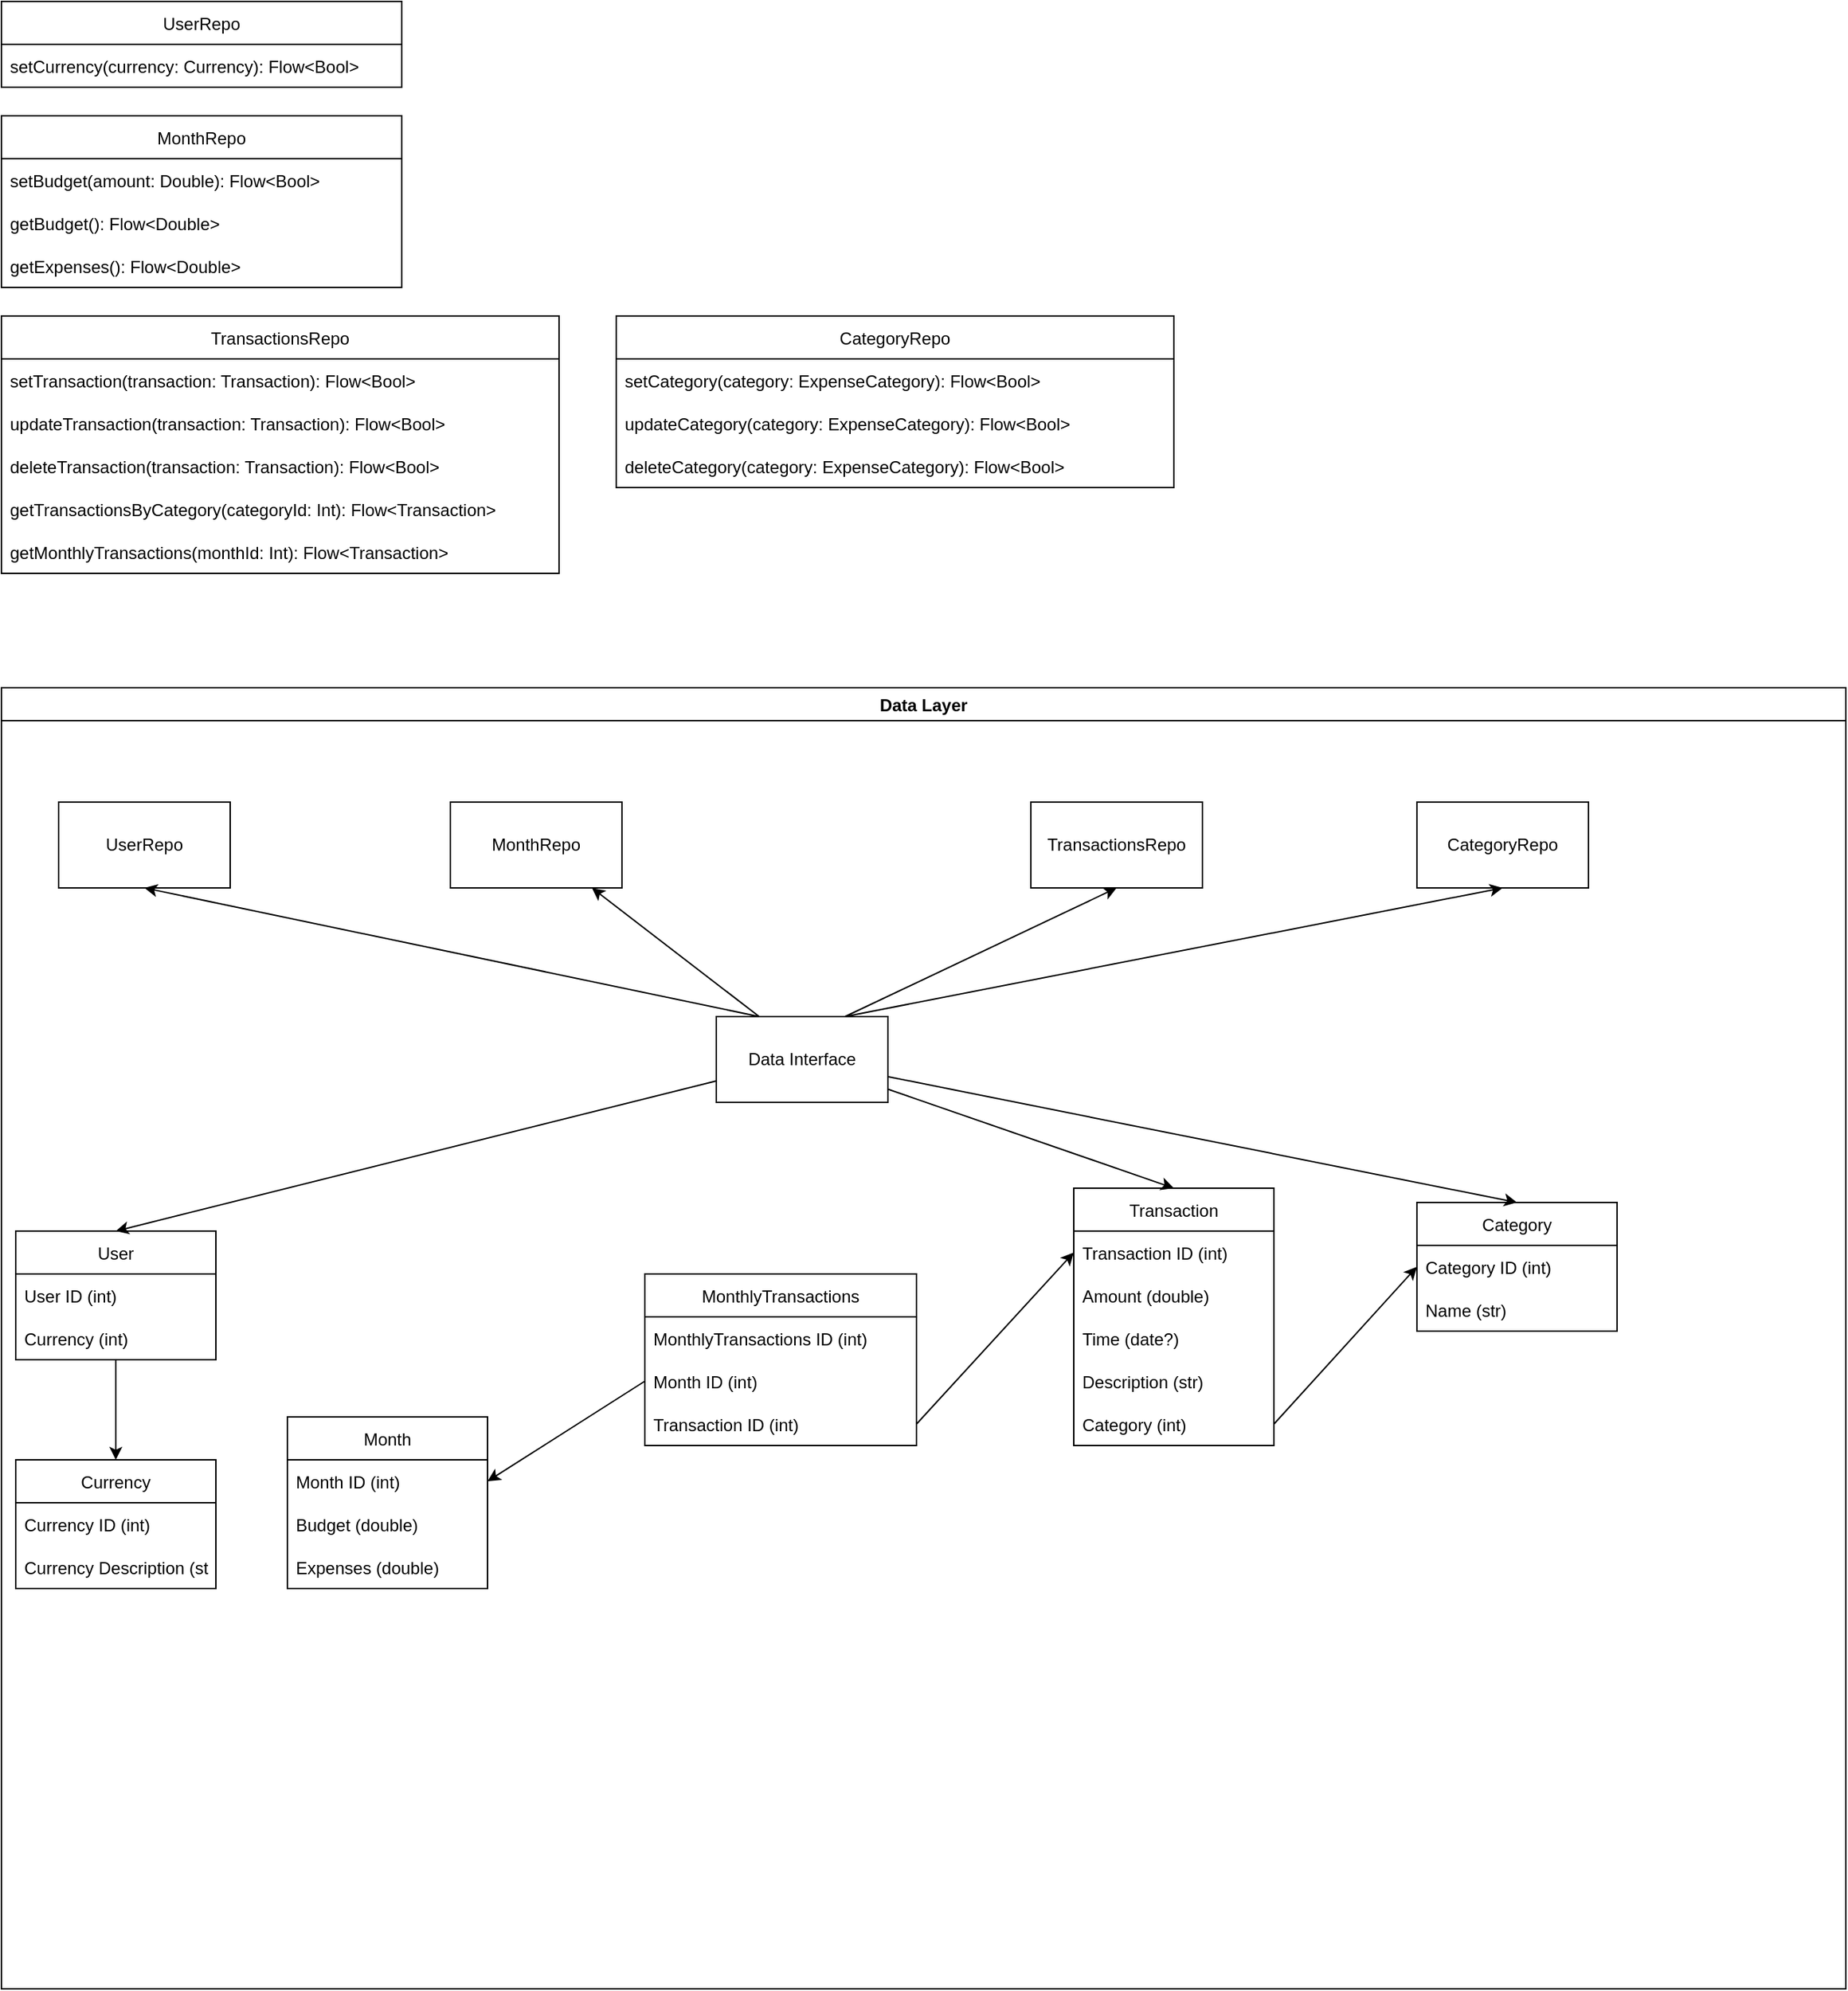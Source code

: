 <mxfile>
    <diagram id="smI3_ky33H4-qKl1_FYn" name="Page-1">
        <mxGraphModel dx="1118" dy="828" grid="1" gridSize="10" guides="1" tooltips="1" connect="1" arrows="1" fold="1" page="1" pageScale="1" pageWidth="827" pageHeight="1169" math="0" shadow="0">
            <root>
                <mxCell id="0"/>
                <mxCell id="1" parent="0"/>
                <mxCell id="36" value="Data Layer" style="swimlane;" vertex="1" parent="1">
                    <mxGeometry x="40" y="520" width="1290" height="910" as="geometry">
                        <mxRectangle x="20" y="320" width="130" height="23" as="alternateBounds"/>
                    </mxGeometry>
                </mxCell>
                <mxCell id="52" value="Month" style="swimlane;fontStyle=0;childLayout=stackLayout;horizontal=1;startSize=30;horizontalStack=0;resizeParent=1;resizeParentMax=0;resizeLast=0;collapsible=1;marginBottom=0;" vertex="1" parent="36">
                    <mxGeometry x="200" y="510" width="140" height="120" as="geometry"/>
                </mxCell>
                <mxCell id="53" value="Month ID (int)" style="text;strokeColor=none;fillColor=none;align=left;verticalAlign=middle;spacingLeft=4;spacingRight=4;overflow=hidden;points=[[0,0.5],[1,0.5]];portConstraint=eastwest;rotatable=0;" vertex="1" parent="52">
                    <mxGeometry y="30" width="140" height="30" as="geometry"/>
                </mxCell>
                <mxCell id="54" value="Budget (double)" style="text;strokeColor=none;fillColor=none;align=left;verticalAlign=middle;spacingLeft=4;spacingRight=4;overflow=hidden;points=[[0,0.5],[1,0.5]];portConstraint=eastwest;rotatable=0;" vertex="1" parent="52">
                    <mxGeometry y="60" width="140" height="30" as="geometry"/>
                </mxCell>
                <mxCell id="55" value="Expenses (double)" style="text;strokeColor=none;fillColor=none;align=left;verticalAlign=middle;spacingLeft=4;spacingRight=4;overflow=hidden;points=[[0,0.5],[1,0.5]];portConstraint=eastwest;rotatable=0;" vertex="1" parent="52">
                    <mxGeometry y="90" width="140" height="30" as="geometry"/>
                </mxCell>
                <mxCell id="2" value="UserRepo" style="rounded=0;whiteSpace=wrap;html=1;" vertex="1" parent="36">
                    <mxGeometry x="40" y="80" width="120" height="60" as="geometry"/>
                </mxCell>
                <mxCell id="5" value="User" style="swimlane;fontStyle=0;childLayout=stackLayout;horizontal=1;startSize=30;horizontalStack=0;resizeParent=1;resizeParentMax=0;resizeLast=0;collapsible=1;marginBottom=0;" vertex="1" parent="36">
                    <mxGeometry x="10" y="380" width="140" height="90" as="geometry"/>
                </mxCell>
                <mxCell id="6" value="User ID (int)" style="text;strokeColor=none;fillColor=none;align=left;verticalAlign=middle;spacingLeft=4;spacingRight=4;overflow=hidden;points=[[0,0.5],[1,0.5]];portConstraint=eastwest;rotatable=0;" vertex="1" parent="5">
                    <mxGeometry y="30" width="140" height="30" as="geometry"/>
                </mxCell>
                <mxCell id="10" value="Currency (int)" style="text;strokeColor=none;fillColor=none;align=left;verticalAlign=middle;spacingLeft=4;spacingRight=4;overflow=hidden;points=[[0,0.5],[1,0.5]];portConstraint=eastwest;rotatable=0;" vertex="1" parent="5">
                    <mxGeometry y="60" width="140" height="30" as="geometry"/>
                </mxCell>
                <mxCell id="11" style="edgeStyle=none;html=1;" edge="1" parent="36" source="10" target="12">
                    <mxGeometry relative="1" as="geometry">
                        <mxPoint x="110" y="580" as="targetPoint"/>
                    </mxGeometry>
                </mxCell>
                <mxCell id="12" value="Currency" style="swimlane;fontStyle=0;childLayout=stackLayout;horizontal=1;startSize=30;horizontalStack=0;resizeParent=1;resizeParentMax=0;resizeLast=0;collapsible=1;marginBottom=0;" vertex="1" parent="36">
                    <mxGeometry x="10" y="540" width="140" height="90" as="geometry"/>
                </mxCell>
                <mxCell id="13" value="Currency ID (int)" style="text;strokeColor=none;fillColor=none;align=left;verticalAlign=middle;spacingLeft=4;spacingRight=4;overflow=hidden;points=[[0,0.5],[1,0.5]];portConstraint=eastwest;rotatable=0;" vertex="1" parent="12">
                    <mxGeometry y="30" width="140" height="30" as="geometry"/>
                </mxCell>
                <mxCell id="14" value="Currency Description (str)" style="text;strokeColor=none;fillColor=none;align=left;verticalAlign=middle;spacingLeft=4;spacingRight=4;overflow=hidden;points=[[0,0.5],[1,0.5]];portConstraint=eastwest;rotatable=0;" vertex="1" parent="12">
                    <mxGeometry y="60" width="140" height="30" as="geometry"/>
                </mxCell>
                <mxCell id="16" value="TransactionsRepo" style="rounded=0;whiteSpace=wrap;html=1;" vertex="1" parent="36">
                    <mxGeometry x="720" y="80" width="120" height="60" as="geometry"/>
                </mxCell>
                <mxCell id="17" value="Transaction" style="swimlane;fontStyle=0;childLayout=stackLayout;horizontal=1;startSize=30;horizontalStack=0;resizeParent=1;resizeParentMax=0;resizeLast=0;collapsible=1;marginBottom=0;" vertex="1" parent="36">
                    <mxGeometry x="750" y="350" width="140" height="180" as="geometry"/>
                </mxCell>
                <mxCell id="18" value="Transaction ID (int)" style="text;strokeColor=none;fillColor=none;align=left;verticalAlign=middle;spacingLeft=4;spacingRight=4;overflow=hidden;points=[[0,0.5],[1,0.5]];portConstraint=eastwest;rotatable=0;" vertex="1" parent="17">
                    <mxGeometry y="30" width="140" height="30" as="geometry"/>
                </mxCell>
                <mxCell id="21" value="Amount (double)" style="text;strokeColor=none;fillColor=none;align=left;verticalAlign=middle;spacingLeft=4;spacingRight=4;overflow=hidden;points=[[0,0.5],[1,0.5]];portConstraint=eastwest;rotatable=0;" vertex="1" parent="17">
                    <mxGeometry y="60" width="140" height="30" as="geometry"/>
                </mxCell>
                <mxCell id="19" value="Time (date?)" style="text;strokeColor=none;fillColor=none;align=left;verticalAlign=middle;spacingLeft=4;spacingRight=4;overflow=hidden;points=[[0,0.5],[1,0.5]];portConstraint=eastwest;rotatable=0;" vertex="1" parent="17">
                    <mxGeometry y="90" width="140" height="30" as="geometry"/>
                </mxCell>
                <mxCell id="20" value="Description (str)" style="text;strokeColor=none;fillColor=none;align=left;verticalAlign=middle;spacingLeft=4;spacingRight=4;overflow=hidden;points=[[0,0.5],[1,0.5]];portConstraint=eastwest;rotatable=0;" vertex="1" parent="17">
                    <mxGeometry y="120" width="140" height="30" as="geometry"/>
                </mxCell>
                <mxCell id="22" value="Category (int)" style="text;strokeColor=none;fillColor=none;align=left;verticalAlign=middle;spacingLeft=4;spacingRight=4;overflow=hidden;points=[[0,0.5],[1,0.5]];portConstraint=eastwest;rotatable=0;" vertex="1" parent="17">
                    <mxGeometry y="150" width="140" height="30" as="geometry"/>
                </mxCell>
                <mxCell id="27" value="CategoryRepo" style="rounded=0;whiteSpace=wrap;html=1;" vertex="1" parent="36">
                    <mxGeometry x="990" y="80" width="120" height="60" as="geometry"/>
                </mxCell>
                <mxCell id="42" style="edgeStyle=none;html=1;entryX=0.5;entryY=0;entryDx=0;entryDy=0;" edge="1" parent="36" source="41" target="5">
                    <mxGeometry relative="1" as="geometry"/>
                </mxCell>
                <mxCell id="43" style="edgeStyle=none;html=1;entryX=0.5;entryY=0;entryDx=0;entryDy=0;" edge="1" parent="36" source="41" target="17">
                    <mxGeometry relative="1" as="geometry"/>
                </mxCell>
                <mxCell id="45" style="edgeStyle=none;html=1;exitX=0.75;exitY=0;exitDx=0;exitDy=0;entryX=0.5;entryY=1;entryDx=0;entryDy=0;" edge="1" parent="36" source="41" target="27">
                    <mxGeometry relative="1" as="geometry"/>
                </mxCell>
                <mxCell id="46" style="edgeStyle=none;html=1;entryX=0.5;entryY=1;entryDx=0;entryDy=0;exitX=0.75;exitY=0;exitDx=0;exitDy=0;" edge="1" parent="36" source="41" target="16">
                    <mxGeometry relative="1" as="geometry"/>
                </mxCell>
                <mxCell id="47" style="edgeStyle=none;html=1;exitX=0.25;exitY=0;exitDx=0;exitDy=0;entryX=0.5;entryY=1;entryDx=0;entryDy=0;" edge="1" parent="36" source="41" target="2">
                    <mxGeometry relative="1" as="geometry"/>
                </mxCell>
                <mxCell id="41" value="Data Interface" style="rounded=0;whiteSpace=wrap;html=1;" vertex="1" parent="36">
                    <mxGeometry x="500" y="230" width="120" height="60" as="geometry"/>
                </mxCell>
                <mxCell id="28" value="Category" style="swimlane;fontStyle=0;childLayout=stackLayout;horizontal=1;startSize=30;horizontalStack=0;resizeParent=1;resizeParentMax=0;resizeLast=0;collapsible=1;marginBottom=0;" vertex="1" parent="36">
                    <mxGeometry x="990" y="360" width="140" height="90" as="geometry"/>
                </mxCell>
                <mxCell id="29" value="Category ID (int)" style="text;strokeColor=none;fillColor=none;align=left;verticalAlign=middle;spacingLeft=4;spacingRight=4;overflow=hidden;points=[[0,0.5],[1,0.5]];portConstraint=eastwest;rotatable=0;" vertex="1" parent="28">
                    <mxGeometry y="30" width="140" height="30" as="geometry"/>
                </mxCell>
                <mxCell id="32" value="Name (str)" style="text;strokeColor=none;fillColor=none;align=left;verticalAlign=middle;spacingLeft=4;spacingRight=4;overflow=hidden;points=[[0,0.5],[1,0.5]];portConstraint=eastwest;rotatable=0;" vertex="1" parent="28">
                    <mxGeometry y="60" width="140" height="30" as="geometry"/>
                </mxCell>
                <mxCell id="34" style="edgeStyle=none;html=1;entryX=0;entryY=0.5;entryDx=0;entryDy=0;exitX=1;exitY=0.5;exitDx=0;exitDy=0;" edge="1" parent="36" source="22" target="29">
                    <mxGeometry relative="1" as="geometry"/>
                </mxCell>
                <mxCell id="44" style="edgeStyle=none;html=1;entryX=0.5;entryY=0;entryDx=0;entryDy=0;" edge="1" parent="36" source="41" target="28">
                    <mxGeometry relative="1" as="geometry"/>
                </mxCell>
                <mxCell id="56" value="MonthlyTransactions" style="swimlane;fontStyle=0;childLayout=stackLayout;horizontal=1;startSize=30;horizontalStack=0;resizeParent=1;resizeParentMax=0;resizeLast=0;collapsible=1;marginBottom=0;" vertex="1" parent="36">
                    <mxGeometry x="450" y="410" width="190" height="120" as="geometry"/>
                </mxCell>
                <mxCell id="57" value="MonthlyTransactions ID (int)" style="text;strokeColor=none;fillColor=none;align=left;verticalAlign=middle;spacingLeft=4;spacingRight=4;overflow=hidden;points=[[0,0.5],[1,0.5]];portConstraint=eastwest;rotatable=0;" vertex="1" parent="56">
                    <mxGeometry y="30" width="190" height="30" as="geometry"/>
                </mxCell>
                <mxCell id="58" value="Month ID (int)" style="text;strokeColor=none;fillColor=none;align=left;verticalAlign=middle;spacingLeft=4;spacingRight=4;overflow=hidden;points=[[0,0.5],[1,0.5]];portConstraint=eastwest;rotatable=0;" vertex="1" parent="56">
                    <mxGeometry y="60" width="190" height="30" as="geometry"/>
                </mxCell>
                <mxCell id="59" value="Transaction ID (int)" style="text;strokeColor=none;fillColor=none;align=left;verticalAlign=middle;spacingLeft=4;spacingRight=4;overflow=hidden;points=[[0,0.5],[1,0.5]];portConstraint=eastwest;rotatable=0;" vertex="1" parent="56">
                    <mxGeometry y="90" width="190" height="30" as="geometry"/>
                </mxCell>
                <mxCell id="60" style="edgeStyle=none;html=1;entryX=0;entryY=0.5;entryDx=0;entryDy=0;exitX=1;exitY=0.5;exitDx=0;exitDy=0;" edge="1" parent="36" source="59" target="18">
                    <mxGeometry relative="1" as="geometry"/>
                </mxCell>
                <mxCell id="61" style="edgeStyle=none;html=1;exitX=0;exitY=0.5;exitDx=0;exitDy=0;entryX=1;entryY=0.5;entryDx=0;entryDy=0;" edge="1" parent="36" source="58" target="53">
                    <mxGeometry relative="1" as="geometry"/>
                </mxCell>
                <mxCell id="63" value="MonthRepo" style="rounded=0;whiteSpace=wrap;html=1;" vertex="1" parent="36">
                    <mxGeometry x="314" y="80" width="120" height="60" as="geometry"/>
                </mxCell>
                <mxCell id="62" style="edgeStyle=none;html=1;exitX=0.25;exitY=0;exitDx=0;exitDy=0;" edge="1" parent="36" source="41" target="63">
                    <mxGeometry relative="1" as="geometry">
                        <mxPoint x="400" y="140" as="targetPoint"/>
                    </mxGeometry>
                </mxCell>
                <mxCell id="48" value="UserRepo" style="swimlane;fontStyle=0;childLayout=stackLayout;horizontal=1;startSize=30;horizontalStack=0;resizeParent=1;resizeParentMax=0;resizeLast=0;collapsible=1;marginBottom=0;" vertex="1" parent="1">
                    <mxGeometry x="40" y="40" width="280" height="60" as="geometry"/>
                </mxCell>
                <mxCell id="50" value="setCurrency(currency: Currency): Flow&lt;Bool&gt;" style="text;strokeColor=none;fillColor=none;align=left;verticalAlign=middle;spacingLeft=4;spacingRight=4;overflow=hidden;points=[[0,0.5],[1,0.5]];portConstraint=eastwest;rotatable=0;" vertex="1" parent="48">
                    <mxGeometry y="30" width="280" height="30" as="geometry"/>
                </mxCell>
                <mxCell id="65" value="MonthRepo" style="swimlane;fontStyle=0;childLayout=stackLayout;horizontal=1;startSize=30;horizontalStack=0;resizeParent=1;resizeParentMax=0;resizeLast=0;collapsible=1;marginBottom=0;" vertex="1" parent="1">
                    <mxGeometry x="40" y="120" width="280" height="120" as="geometry"/>
                </mxCell>
                <mxCell id="66" value="setBudget(amount: Double): Flow&lt;Bool&gt;" style="text;strokeColor=none;fillColor=none;align=left;verticalAlign=middle;spacingLeft=4;spacingRight=4;overflow=hidden;points=[[0,0.5],[1,0.5]];portConstraint=eastwest;rotatable=0;" vertex="1" parent="65">
                    <mxGeometry y="30" width="280" height="30" as="geometry"/>
                </mxCell>
                <mxCell id="67" value="getBudget(): Flow&lt;Double&gt;" style="text;strokeColor=none;fillColor=none;align=left;verticalAlign=middle;spacingLeft=4;spacingRight=4;overflow=hidden;points=[[0,0.5],[1,0.5]];portConstraint=eastwest;rotatable=0;" vertex="1" parent="65">
                    <mxGeometry y="60" width="280" height="30" as="geometry"/>
                </mxCell>
                <mxCell id="68" value="getExpenses(): Flow&lt;Double&gt;" style="text;strokeColor=none;fillColor=none;align=left;verticalAlign=middle;spacingLeft=4;spacingRight=4;overflow=hidden;points=[[0,0.5],[1,0.5]];portConstraint=eastwest;rotatable=0;" vertex="1" parent="65">
                    <mxGeometry y="90" width="280" height="30" as="geometry"/>
                </mxCell>
                <mxCell id="70" value="TransactionsRepo" style="swimlane;fontStyle=0;childLayout=stackLayout;horizontal=1;startSize=30;horizontalStack=0;resizeParent=1;resizeParentMax=0;resizeLast=0;collapsible=1;marginBottom=0;" vertex="1" parent="1">
                    <mxGeometry x="40" y="260" width="390" height="180" as="geometry"/>
                </mxCell>
                <mxCell id="71" value="setTransaction(transaction: Transaction): Flow&lt;Bool&gt;" style="text;strokeColor=none;fillColor=none;align=left;verticalAlign=middle;spacingLeft=4;spacingRight=4;overflow=hidden;points=[[0,0.5],[1,0.5]];portConstraint=eastwest;rotatable=0;" vertex="1" parent="70">
                    <mxGeometry y="30" width="390" height="30" as="geometry"/>
                </mxCell>
                <mxCell id="75" value="updateTransaction(transaction: Transaction): Flow&lt;Bool&gt;" style="text;strokeColor=none;fillColor=none;align=left;verticalAlign=middle;spacingLeft=4;spacingRight=4;overflow=hidden;points=[[0,0.5],[1,0.5]];portConstraint=eastwest;rotatable=0;" vertex="1" parent="70">
                    <mxGeometry y="60" width="390" height="30" as="geometry"/>
                </mxCell>
                <mxCell id="76" value="deleteTransaction(transaction: Transaction): Flow&lt;Bool&gt;" style="text;strokeColor=none;fillColor=none;align=left;verticalAlign=middle;spacingLeft=4;spacingRight=4;overflow=hidden;points=[[0,0.5],[1,0.5]];portConstraint=eastwest;rotatable=0;" vertex="1" parent="70">
                    <mxGeometry y="90" width="390" height="30" as="geometry"/>
                </mxCell>
                <mxCell id="72" value="getTransactionsByCategory(categoryId: Int): Flow&lt;Transaction&gt;" style="text;strokeColor=none;fillColor=none;align=left;verticalAlign=middle;spacingLeft=4;spacingRight=4;overflow=hidden;points=[[0,0.5],[1,0.5]];portConstraint=eastwest;rotatable=0;" vertex="1" parent="70">
                    <mxGeometry y="120" width="390" height="30" as="geometry"/>
                </mxCell>
                <mxCell id="73" value="getMonthlyTransactions(monthId: Int): Flow&lt;Transaction&gt;" style="text;strokeColor=none;fillColor=none;align=left;verticalAlign=middle;spacingLeft=4;spacingRight=4;overflow=hidden;points=[[0,0.5],[1,0.5]];portConstraint=eastwest;rotatable=0;" vertex="1" parent="70">
                    <mxGeometry y="150" width="390" height="30" as="geometry"/>
                </mxCell>
                <mxCell id="77" value="CategoryRepo" style="swimlane;fontStyle=0;childLayout=stackLayout;horizontal=1;startSize=30;horizontalStack=0;resizeParent=1;resizeParentMax=0;resizeLast=0;collapsible=1;marginBottom=0;" vertex="1" parent="1">
                    <mxGeometry x="470" y="260" width="390" height="120" as="geometry"/>
                </mxCell>
                <mxCell id="78" value="setCategory(category: ExpenseCategory): Flow&lt;Bool&gt;" style="text;strokeColor=none;fillColor=none;align=left;verticalAlign=middle;spacingLeft=4;spacingRight=4;overflow=hidden;points=[[0,0.5],[1,0.5]];portConstraint=eastwest;rotatable=0;" vertex="1" parent="77">
                    <mxGeometry y="30" width="390" height="30" as="geometry"/>
                </mxCell>
                <mxCell id="79" value="updateCategory(category: ExpenseCategory): Flow&lt;Bool&gt;" style="text;strokeColor=none;fillColor=none;align=left;verticalAlign=middle;spacingLeft=4;spacingRight=4;overflow=hidden;points=[[0,0.5],[1,0.5]];portConstraint=eastwest;rotatable=0;" vertex="1" parent="77">
                    <mxGeometry y="60" width="390" height="30" as="geometry"/>
                </mxCell>
                <mxCell id="80" value="deleteCategory(category: ExpenseCategory): Flow&lt;Bool&gt;" style="text;strokeColor=none;fillColor=none;align=left;verticalAlign=middle;spacingLeft=4;spacingRight=4;overflow=hidden;points=[[0,0.5],[1,0.5]];portConstraint=eastwest;rotatable=0;" vertex="1" parent="77">
                    <mxGeometry y="90" width="390" height="30" as="geometry"/>
                </mxCell>
            </root>
        </mxGraphModel>
    </diagram>
</mxfile>